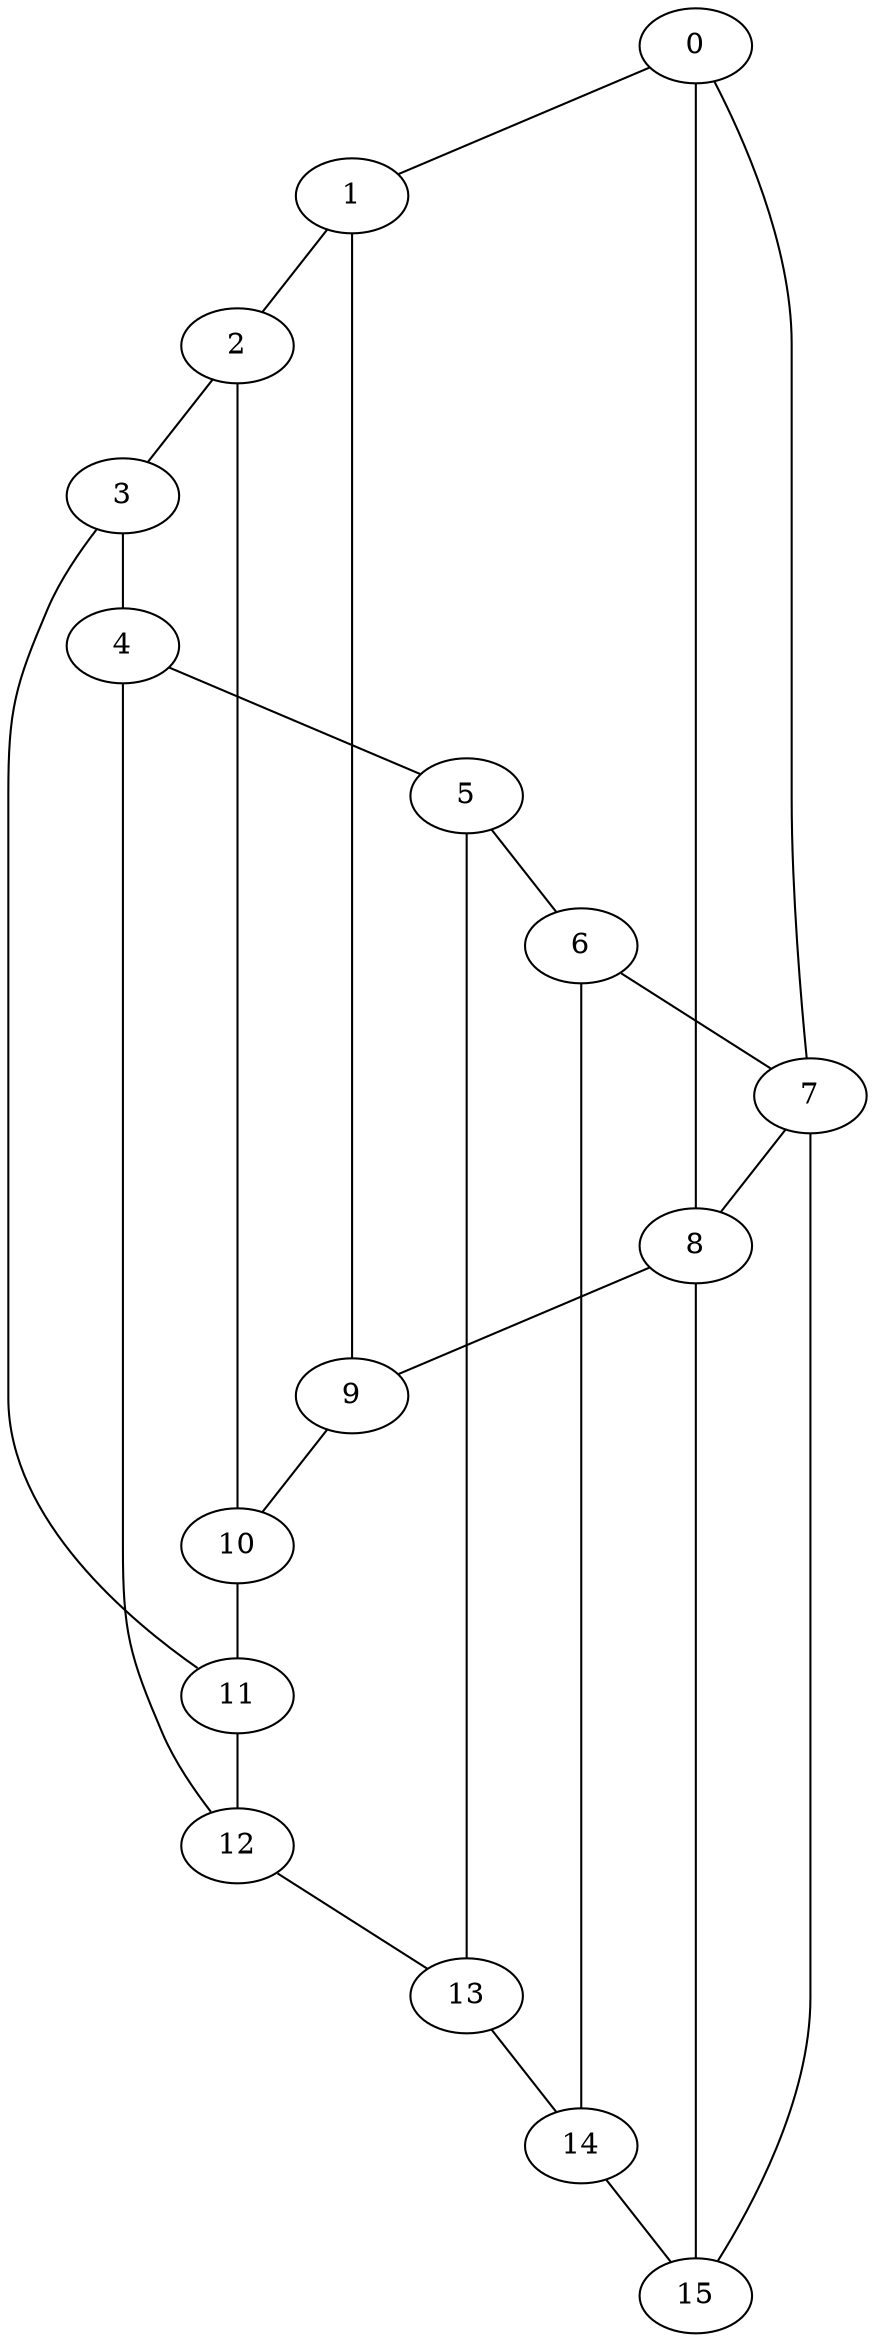 graph planar1 {
      0 -- 1 ;
      0 -- 7 ;
      0 -- 8 ;
      1 -- 2 ;
      1 -- 9 ;
      2 -- 3 ;
      2 -- 10 ;
      3 -- 4 ;
      3 -- 11 ;
      4 -- 5 ;
      4 -- 12 ;
      5 -- 6 ;
      5 -- 13 ;
      6 -- 7 ;
      6 -- 14 ;
      7 -- 8 ;
      7 -- 15 ;
      8 -- 9 ;
      8 -- 15 ;
      9 -- 10 ;
      10 -- 11 ;
      11 -- 12 ;
      12 -- 13 ;
      13 -- 14 ;
      14 -- 15 ;
      15 
}